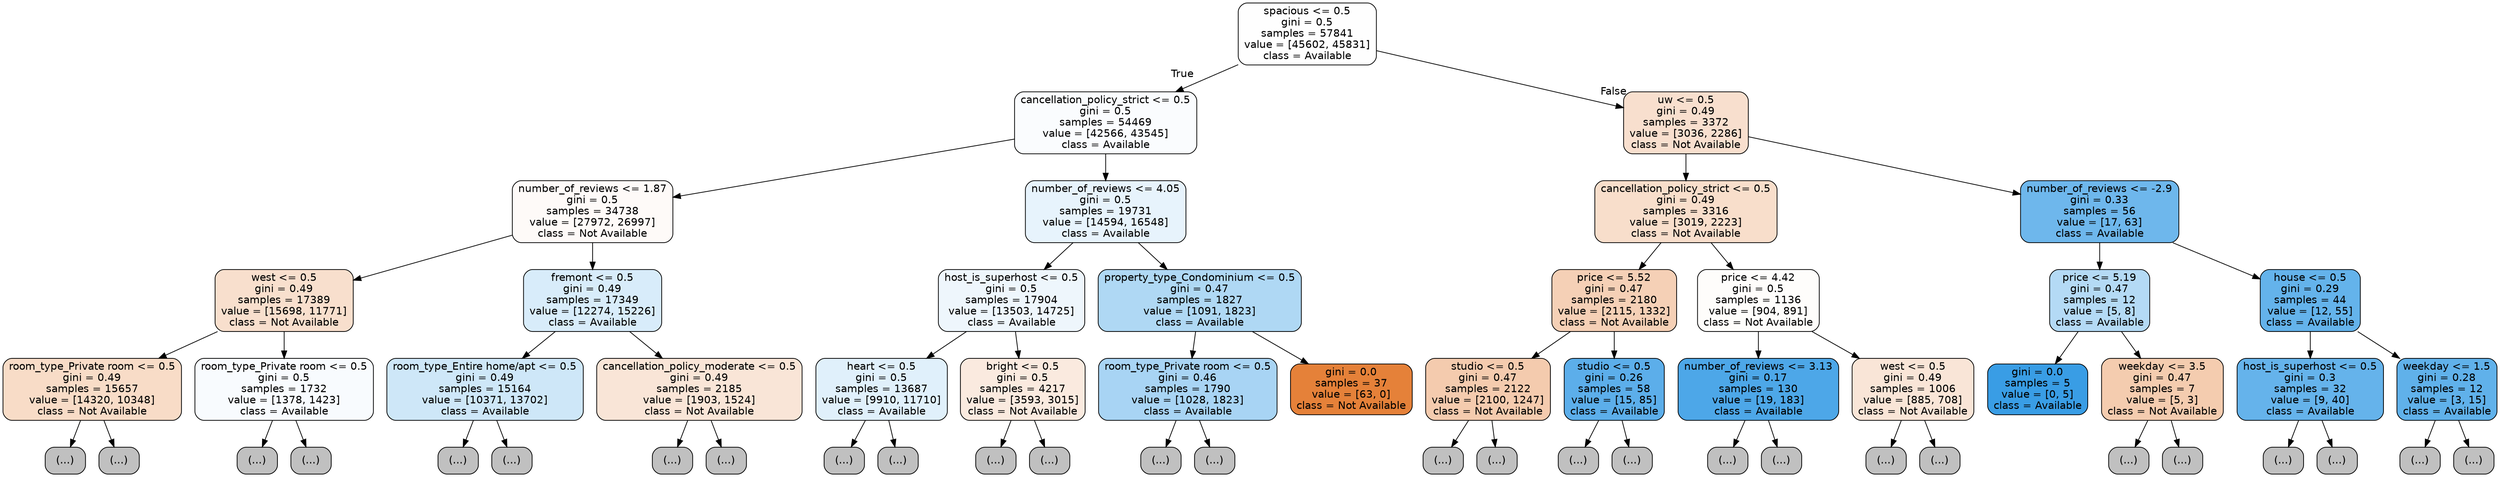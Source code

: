 digraph Tree {
node [shape=box, style="filled, rounded", color="black", fontname=helvetica] ;
edge [fontname=helvetica] ;
0 [label="spacious <= 0.5\ngini = 0.5\nsamples = 57841\nvalue = [45602, 45831]\nclass = Available", fillcolor="#399de501"] ;
1 [label="cancellation_policy_strict <= 0.5\ngini = 0.5\nsamples = 54469\nvalue = [42566, 43545]\nclass = Available", fillcolor="#399de506"] ;
0 -> 1 [labeldistance=2.5, labelangle=45, headlabel="True"] ;
2 [label="number_of_reviews <= 1.87\ngini = 0.5\nsamples = 34738\nvalue = [27972, 26997]\nclass = Not Available", fillcolor="#e5813909"] ;
1 -> 2 ;
3 [label="west <= 0.5\ngini = 0.49\nsamples = 17389\nvalue = [15698, 11771]\nclass = Not Available", fillcolor="#e5813940"] ;
2 -> 3 ;
4 [label="room_type_Private room <= 0.5\ngini = 0.49\nsamples = 15657\nvalue = [14320, 10348]\nclass = Not Available", fillcolor="#e5813947"] ;
3 -> 4 ;
5 [label="(...)", fillcolor="#C0C0C0"] ;
4 -> 5 ;
4272 [label="(...)", fillcolor="#C0C0C0"] ;
4 -> 4272 ;
5795 [label="room_type_Private room <= 0.5\ngini = 0.5\nsamples = 1732\nvalue = [1378, 1423]\nclass = Available", fillcolor="#399de508"] ;
3 -> 5795 ;
5796 [label="(...)", fillcolor="#C0C0C0"] ;
5795 -> 5796 ;
5959 [label="(...)", fillcolor="#C0C0C0"] ;
5795 -> 5959 ;
6372 [label="fremont <= 0.5\ngini = 0.49\nsamples = 17349\nvalue = [12274, 15226]\nclass = Available", fillcolor="#399de531"] ;
2 -> 6372 ;
6373 [label="room_type_Entire home/apt <= 0.5\ngini = 0.49\nsamples = 15164\nvalue = [10371, 13702]\nclass = Available", fillcolor="#399de53e"] ;
6372 -> 6373 ;
6374 [label="(...)", fillcolor="#C0C0C0"] ;
6373 -> 6374 ;
9167 [label="(...)", fillcolor="#C0C0C0"] ;
6373 -> 9167 ;
13140 [label="cancellation_policy_moderate <= 0.5\ngini = 0.49\nsamples = 2185\nvalue = [1903, 1524]\nclass = Not Available", fillcolor="#e5813933"] ;
6372 -> 13140 ;
13141 [label="(...)", fillcolor="#C0C0C0"] ;
13140 -> 13141 ;
13472 [label="(...)", fillcolor="#C0C0C0"] ;
13140 -> 13472 ;
13965 [label="number_of_reviews <= 4.05\ngini = 0.5\nsamples = 19731\nvalue = [14594, 16548]\nclass = Available", fillcolor="#399de51e"] ;
1 -> 13965 ;
13966 [label="host_is_superhost <= 0.5\ngini = 0.5\nsamples = 17904\nvalue = [13503, 14725]\nclass = Available", fillcolor="#399de515"] ;
13965 -> 13966 ;
13967 [label="heart <= 0.5\ngini = 0.5\nsamples = 13687\nvalue = [9910, 11710]\nclass = Available", fillcolor="#399de527"] ;
13966 -> 13967 ;
13968 [label="(...)", fillcolor="#C0C0C0"] ;
13967 -> 13968 ;
18487 [label="(...)", fillcolor="#C0C0C0"] ;
13967 -> 18487 ;
19316 [label="bright <= 0.5\ngini = 0.5\nsamples = 4217\nvalue = [3593, 3015]\nclass = Not Available", fillcolor="#e5813929"] ;
13966 -> 19316 ;
19317 [label="(...)", fillcolor="#C0C0C0"] ;
19316 -> 19317 ;
21120 [label="(...)", fillcolor="#C0C0C0"] ;
19316 -> 21120 ;
21225 [label="property_type_Condominium <= 0.5\ngini = 0.47\nsamples = 1827\nvalue = [1091, 1823]\nclass = Available", fillcolor="#399de566"] ;
13965 -> 21225 ;
21226 [label="room_type_Private room <= 0.5\ngini = 0.46\nsamples = 1790\nvalue = [1028, 1823]\nclass = Available", fillcolor="#399de56f"] ;
21225 -> 21226 ;
21227 [label="(...)", fillcolor="#C0C0C0"] ;
21226 -> 21227 ;
21764 [label="(...)", fillcolor="#C0C0C0"] ;
21226 -> 21764 ;
21973 [label="gini = 0.0\nsamples = 37\nvalue = [63, 0]\nclass = Not Available", fillcolor="#e58139ff"] ;
21225 -> 21973 ;
21974 [label="uw <= 0.5\ngini = 0.49\nsamples = 3372\nvalue = [3036, 2286]\nclass = Not Available", fillcolor="#e581393f"] ;
0 -> 21974 [labeldistance=2.5, labelangle=-45, headlabel="False"] ;
21975 [label="cancellation_policy_strict <= 0.5\ngini = 0.49\nsamples = 3316\nvalue = [3019, 2223]\nclass = Not Available", fillcolor="#e5813943"] ;
21974 -> 21975 ;
21976 [label="price <= 5.52\ngini = 0.47\nsamples = 2180\nvalue = [2115, 1332]\nclass = Not Available", fillcolor="#e581395e"] ;
21975 -> 21976 ;
21977 [label="studio <= 0.5\ngini = 0.47\nsamples = 2122\nvalue = [2100, 1247]\nclass = Not Available", fillcolor="#e5813968"] ;
21976 -> 21977 ;
21978 [label="(...)", fillcolor="#C0C0C0"] ;
21977 -> 21978 ;
22791 [label="(...)", fillcolor="#C0C0C0"] ;
21977 -> 22791 ;
22856 [label="studio <= 0.5\ngini = 0.26\nsamples = 58\nvalue = [15, 85]\nclass = Available", fillcolor="#399de5d2"] ;
21976 -> 22856 ;
22857 [label="(...)", fillcolor="#C0C0C0"] ;
22856 -> 22857 ;
22870 [label="(...)", fillcolor="#C0C0C0"] ;
22856 -> 22870 ;
22877 [label="price <= 4.42\ngini = 0.5\nsamples = 1136\nvalue = [904, 891]\nclass = Not Available", fillcolor="#e5813904"] ;
21975 -> 22877 ;
22878 [label="number_of_reviews <= 3.13\ngini = 0.17\nsamples = 130\nvalue = [19, 183]\nclass = Available", fillcolor="#399de5e5"] ;
22877 -> 22878 ;
22879 [label="(...)", fillcolor="#C0C0C0"] ;
22878 -> 22879 ;
22900 [label="(...)", fillcolor="#C0C0C0"] ;
22878 -> 22900 ;
22917 [label="west <= 0.5\ngini = 0.49\nsamples = 1006\nvalue = [885, 708]\nclass = Not Available", fillcolor="#e5813933"] ;
22877 -> 22917 ;
22918 [label="(...)", fillcolor="#C0C0C0"] ;
22917 -> 22918 ;
23357 [label="(...)", fillcolor="#C0C0C0"] ;
22917 -> 23357 ;
23400 [label="number_of_reviews <= -2.9\ngini = 0.33\nsamples = 56\nvalue = [17, 63]\nclass = Available", fillcolor="#399de5ba"] ;
21974 -> 23400 ;
23401 [label="price <= 5.19\ngini = 0.47\nsamples = 12\nvalue = [5, 8]\nclass = Available", fillcolor="#399de560"] ;
23400 -> 23401 ;
23402 [label="gini = 0.0\nsamples = 5\nvalue = [0, 5]\nclass = Available", fillcolor="#399de5ff"] ;
23401 -> 23402 ;
23403 [label="weekday <= 3.5\ngini = 0.47\nsamples = 7\nvalue = [5, 3]\nclass = Not Available", fillcolor="#e5813966"] ;
23401 -> 23403 ;
23404 [label="(...)", fillcolor="#C0C0C0"] ;
23403 -> 23404 ;
23407 [label="(...)", fillcolor="#C0C0C0"] ;
23403 -> 23407 ;
23410 [label="house <= 0.5\ngini = 0.29\nsamples = 44\nvalue = [12, 55]\nclass = Available", fillcolor="#399de5c7"] ;
23400 -> 23410 ;
23411 [label="host_is_superhost <= 0.5\ngini = 0.3\nsamples = 32\nvalue = [9, 40]\nclass = Available", fillcolor="#399de5c6"] ;
23410 -> 23411 ;
23412 [label="(...)", fillcolor="#C0C0C0"] ;
23411 -> 23412 ;
23417 [label="(...)", fillcolor="#C0C0C0"] ;
23411 -> 23417 ;
23426 [label="weekday <= 1.5\ngini = 0.28\nsamples = 12\nvalue = [3, 15]\nclass = Available", fillcolor="#399de5cc"] ;
23410 -> 23426 ;
23427 [label="(...)", fillcolor="#C0C0C0"] ;
23426 -> 23427 ;
23430 [label="(...)", fillcolor="#C0C0C0"] ;
23426 -> 23430 ;
}